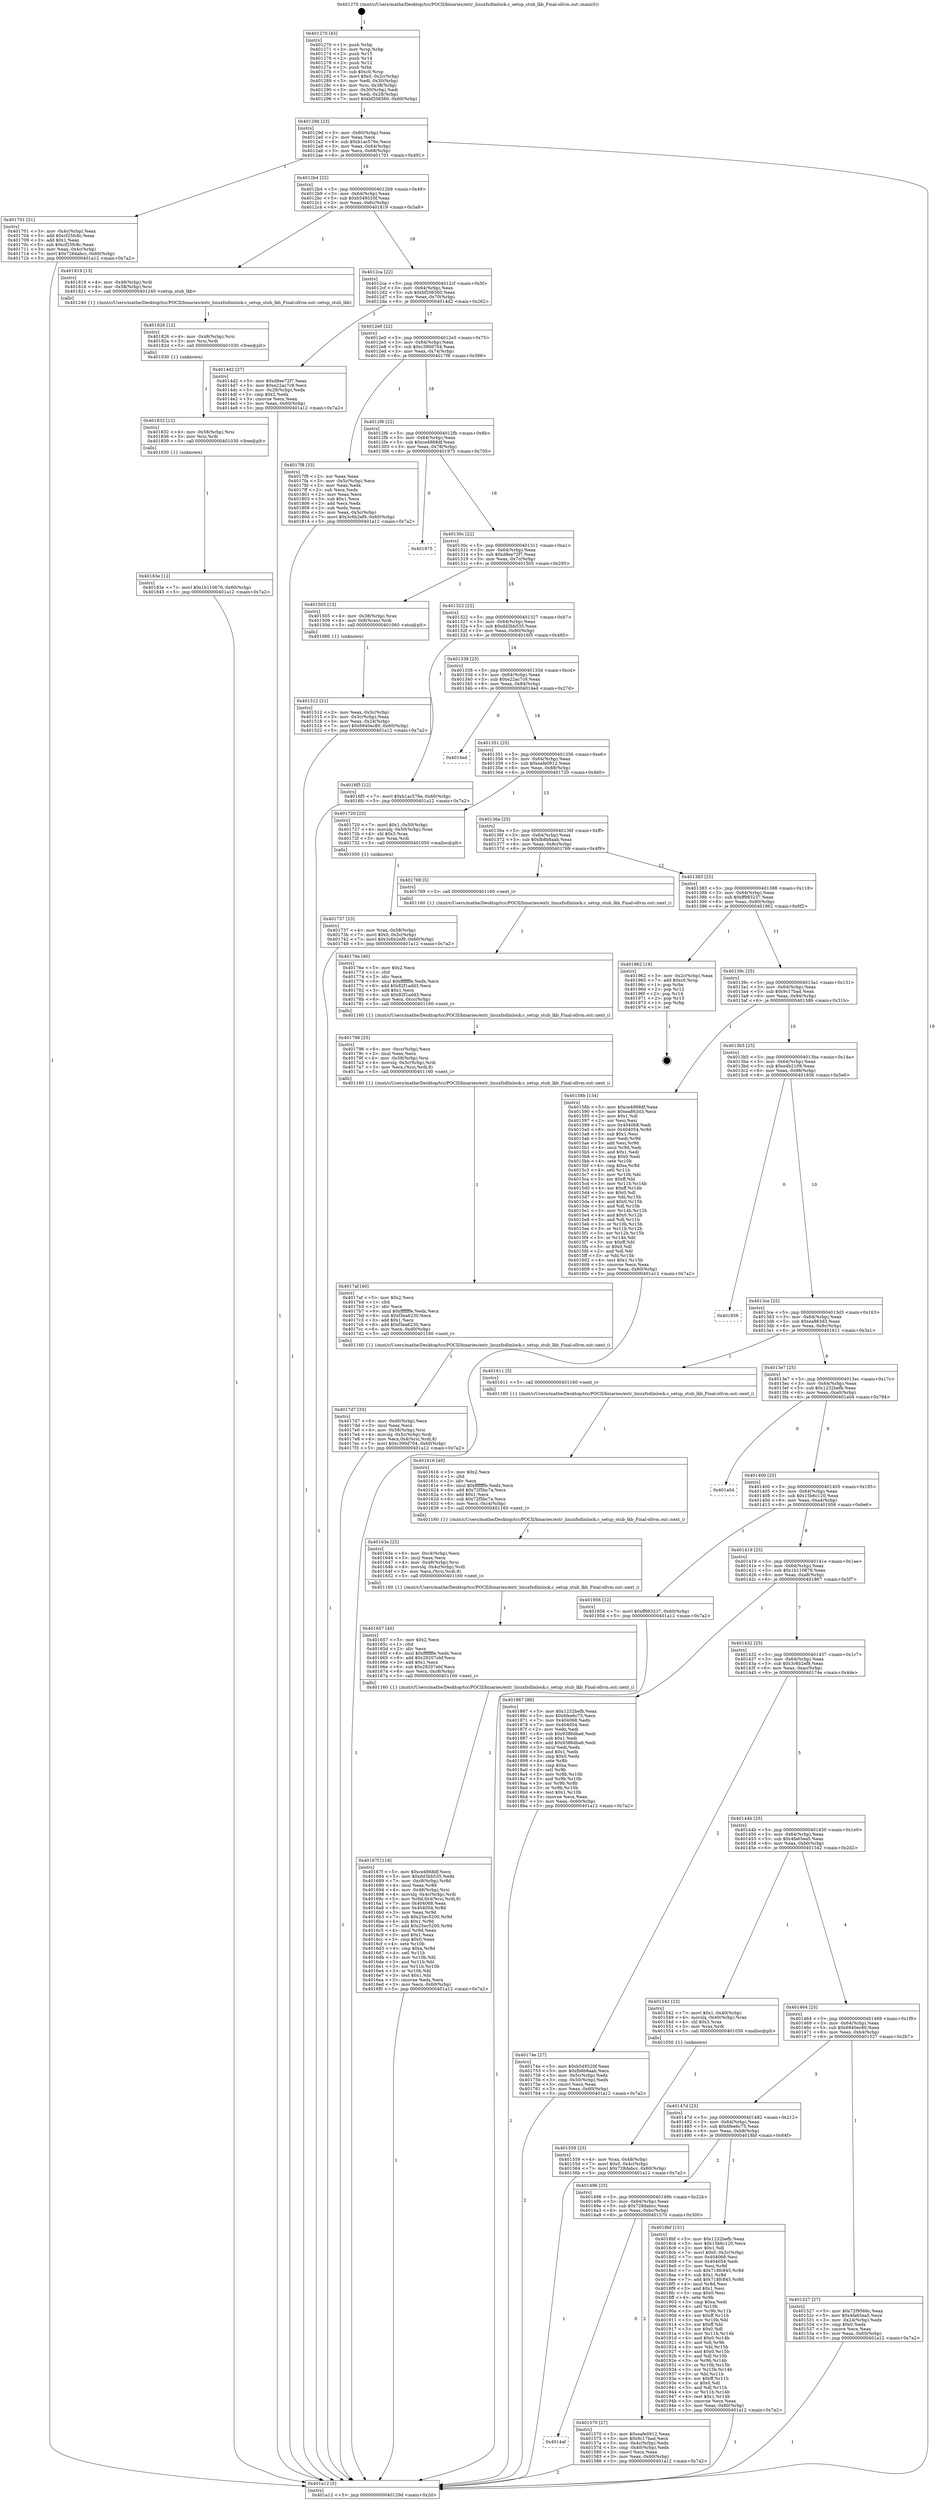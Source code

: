 digraph "0x401270" {
  label = "0x401270 (/mnt/c/Users/mathe/Desktop/tcc/POCII/binaries/extr_linuxfsdlmlock.c_setup_stub_lkb_Final-ollvm.out::main(0))"
  labelloc = "t"
  node[shape=record]

  Entry [label="",width=0.3,height=0.3,shape=circle,fillcolor=black,style=filled]
  "0x40129d" [label="{
     0x40129d [23]\l
     | [instrs]\l
     &nbsp;&nbsp;0x40129d \<+3\>: mov -0x60(%rbp),%eax\l
     &nbsp;&nbsp;0x4012a0 \<+2\>: mov %eax,%ecx\l
     &nbsp;&nbsp;0x4012a2 \<+6\>: sub $0xb1ac576e,%ecx\l
     &nbsp;&nbsp;0x4012a8 \<+3\>: mov %eax,-0x64(%rbp)\l
     &nbsp;&nbsp;0x4012ab \<+3\>: mov %ecx,-0x68(%rbp)\l
     &nbsp;&nbsp;0x4012ae \<+6\>: je 0000000000401701 \<main+0x491\>\l
  }"]
  "0x401701" [label="{
     0x401701 [31]\l
     | [instrs]\l
     &nbsp;&nbsp;0x401701 \<+3\>: mov -0x4c(%rbp),%eax\l
     &nbsp;&nbsp;0x401704 \<+5\>: add $0xcf25fc8c,%eax\l
     &nbsp;&nbsp;0x401709 \<+3\>: add $0x1,%eax\l
     &nbsp;&nbsp;0x40170c \<+5\>: sub $0xcf25fc8c,%eax\l
     &nbsp;&nbsp;0x401711 \<+3\>: mov %eax,-0x4c(%rbp)\l
     &nbsp;&nbsp;0x401714 \<+7\>: movl $0x728dabcc,-0x60(%rbp)\l
     &nbsp;&nbsp;0x40171b \<+5\>: jmp 0000000000401a12 \<main+0x7a2\>\l
  }"]
  "0x4012b4" [label="{
     0x4012b4 [22]\l
     | [instrs]\l
     &nbsp;&nbsp;0x4012b4 \<+5\>: jmp 00000000004012b9 \<main+0x49\>\l
     &nbsp;&nbsp;0x4012b9 \<+3\>: mov -0x64(%rbp),%eax\l
     &nbsp;&nbsp;0x4012bc \<+5\>: sub $0xb549520f,%eax\l
     &nbsp;&nbsp;0x4012c1 \<+3\>: mov %eax,-0x6c(%rbp)\l
     &nbsp;&nbsp;0x4012c4 \<+6\>: je 0000000000401819 \<main+0x5a9\>\l
  }"]
  Exit [label="",width=0.3,height=0.3,shape=circle,fillcolor=black,style=filled,peripheries=2]
  "0x401819" [label="{
     0x401819 [13]\l
     | [instrs]\l
     &nbsp;&nbsp;0x401819 \<+4\>: mov -0x48(%rbp),%rdi\l
     &nbsp;&nbsp;0x40181d \<+4\>: mov -0x58(%rbp),%rsi\l
     &nbsp;&nbsp;0x401821 \<+5\>: call 0000000000401240 \<setup_stub_lkb\>\l
     | [calls]\l
     &nbsp;&nbsp;0x401240 \{1\} (/mnt/c/Users/mathe/Desktop/tcc/POCII/binaries/extr_linuxfsdlmlock.c_setup_stub_lkb_Final-ollvm.out::setup_stub_lkb)\l
  }"]
  "0x4012ca" [label="{
     0x4012ca [22]\l
     | [instrs]\l
     &nbsp;&nbsp;0x4012ca \<+5\>: jmp 00000000004012cf \<main+0x5f\>\l
     &nbsp;&nbsp;0x4012cf \<+3\>: mov -0x64(%rbp),%eax\l
     &nbsp;&nbsp;0x4012d2 \<+5\>: sub $0xbf206560,%eax\l
     &nbsp;&nbsp;0x4012d7 \<+3\>: mov %eax,-0x70(%rbp)\l
     &nbsp;&nbsp;0x4012da \<+6\>: je 00000000004014d2 \<main+0x262\>\l
  }"]
  "0x40183e" [label="{
     0x40183e [12]\l
     | [instrs]\l
     &nbsp;&nbsp;0x40183e \<+7\>: movl $0x1b110676,-0x60(%rbp)\l
     &nbsp;&nbsp;0x401845 \<+5\>: jmp 0000000000401a12 \<main+0x7a2\>\l
  }"]
  "0x4014d2" [label="{
     0x4014d2 [27]\l
     | [instrs]\l
     &nbsp;&nbsp;0x4014d2 \<+5\>: mov $0xd8ee72f7,%eax\l
     &nbsp;&nbsp;0x4014d7 \<+5\>: mov $0xe22ac7c9,%ecx\l
     &nbsp;&nbsp;0x4014dc \<+3\>: mov -0x28(%rbp),%edx\l
     &nbsp;&nbsp;0x4014df \<+3\>: cmp $0x2,%edx\l
     &nbsp;&nbsp;0x4014e2 \<+3\>: cmovne %ecx,%eax\l
     &nbsp;&nbsp;0x4014e5 \<+3\>: mov %eax,-0x60(%rbp)\l
     &nbsp;&nbsp;0x4014e8 \<+5\>: jmp 0000000000401a12 \<main+0x7a2\>\l
  }"]
  "0x4012e0" [label="{
     0x4012e0 [22]\l
     | [instrs]\l
     &nbsp;&nbsp;0x4012e0 \<+5\>: jmp 00000000004012e5 \<main+0x75\>\l
     &nbsp;&nbsp;0x4012e5 \<+3\>: mov -0x64(%rbp),%eax\l
     &nbsp;&nbsp;0x4012e8 \<+5\>: sub $0xc390d704,%eax\l
     &nbsp;&nbsp;0x4012ed \<+3\>: mov %eax,-0x74(%rbp)\l
     &nbsp;&nbsp;0x4012f0 \<+6\>: je 00000000004017f8 \<main+0x588\>\l
  }"]
  "0x401a12" [label="{
     0x401a12 [5]\l
     | [instrs]\l
     &nbsp;&nbsp;0x401a12 \<+5\>: jmp 000000000040129d \<main+0x2d\>\l
  }"]
  "0x401270" [label="{
     0x401270 [45]\l
     | [instrs]\l
     &nbsp;&nbsp;0x401270 \<+1\>: push %rbp\l
     &nbsp;&nbsp;0x401271 \<+3\>: mov %rsp,%rbp\l
     &nbsp;&nbsp;0x401274 \<+2\>: push %r15\l
     &nbsp;&nbsp;0x401276 \<+2\>: push %r14\l
     &nbsp;&nbsp;0x401278 \<+2\>: push %r12\l
     &nbsp;&nbsp;0x40127a \<+1\>: push %rbx\l
     &nbsp;&nbsp;0x40127b \<+7\>: sub $0xc0,%rsp\l
     &nbsp;&nbsp;0x401282 \<+7\>: movl $0x0,-0x2c(%rbp)\l
     &nbsp;&nbsp;0x401289 \<+3\>: mov %edi,-0x30(%rbp)\l
     &nbsp;&nbsp;0x40128c \<+4\>: mov %rsi,-0x38(%rbp)\l
     &nbsp;&nbsp;0x401290 \<+3\>: mov -0x30(%rbp),%edi\l
     &nbsp;&nbsp;0x401293 \<+3\>: mov %edi,-0x28(%rbp)\l
     &nbsp;&nbsp;0x401296 \<+7\>: movl $0xbf206560,-0x60(%rbp)\l
  }"]
  "0x401832" [label="{
     0x401832 [12]\l
     | [instrs]\l
     &nbsp;&nbsp;0x401832 \<+4\>: mov -0x58(%rbp),%rsi\l
     &nbsp;&nbsp;0x401836 \<+3\>: mov %rsi,%rdi\l
     &nbsp;&nbsp;0x401839 \<+5\>: call 0000000000401030 \<free@plt\>\l
     | [calls]\l
     &nbsp;&nbsp;0x401030 \{1\} (unknown)\l
  }"]
  "0x4017f8" [label="{
     0x4017f8 [33]\l
     | [instrs]\l
     &nbsp;&nbsp;0x4017f8 \<+2\>: xor %eax,%eax\l
     &nbsp;&nbsp;0x4017fa \<+3\>: mov -0x5c(%rbp),%ecx\l
     &nbsp;&nbsp;0x4017fd \<+2\>: mov %eax,%edx\l
     &nbsp;&nbsp;0x4017ff \<+2\>: sub %ecx,%edx\l
     &nbsp;&nbsp;0x401801 \<+2\>: mov %eax,%ecx\l
     &nbsp;&nbsp;0x401803 \<+3\>: sub $0x1,%ecx\l
     &nbsp;&nbsp;0x401806 \<+2\>: add %ecx,%edx\l
     &nbsp;&nbsp;0x401808 \<+2\>: sub %edx,%eax\l
     &nbsp;&nbsp;0x40180a \<+3\>: mov %eax,-0x5c(%rbp)\l
     &nbsp;&nbsp;0x40180d \<+7\>: movl $0x3c6b2ef9,-0x60(%rbp)\l
     &nbsp;&nbsp;0x401814 \<+5\>: jmp 0000000000401a12 \<main+0x7a2\>\l
  }"]
  "0x4012f6" [label="{
     0x4012f6 [22]\l
     | [instrs]\l
     &nbsp;&nbsp;0x4012f6 \<+5\>: jmp 00000000004012fb \<main+0x8b\>\l
     &nbsp;&nbsp;0x4012fb \<+3\>: mov -0x64(%rbp),%eax\l
     &nbsp;&nbsp;0x4012fe \<+5\>: sub $0xce4868df,%eax\l
     &nbsp;&nbsp;0x401303 \<+3\>: mov %eax,-0x78(%rbp)\l
     &nbsp;&nbsp;0x401306 \<+6\>: je 0000000000401975 \<main+0x705\>\l
  }"]
  "0x401826" [label="{
     0x401826 [12]\l
     | [instrs]\l
     &nbsp;&nbsp;0x401826 \<+4\>: mov -0x48(%rbp),%rsi\l
     &nbsp;&nbsp;0x40182a \<+3\>: mov %rsi,%rdi\l
     &nbsp;&nbsp;0x40182d \<+5\>: call 0000000000401030 \<free@plt\>\l
     | [calls]\l
     &nbsp;&nbsp;0x401030 \{1\} (unknown)\l
  }"]
  "0x401975" [label="{
     0x401975\l
  }", style=dashed]
  "0x40130c" [label="{
     0x40130c [22]\l
     | [instrs]\l
     &nbsp;&nbsp;0x40130c \<+5\>: jmp 0000000000401311 \<main+0xa1\>\l
     &nbsp;&nbsp;0x401311 \<+3\>: mov -0x64(%rbp),%eax\l
     &nbsp;&nbsp;0x401314 \<+5\>: sub $0xd8ee72f7,%eax\l
     &nbsp;&nbsp;0x401319 \<+3\>: mov %eax,-0x7c(%rbp)\l
     &nbsp;&nbsp;0x40131c \<+6\>: je 0000000000401505 \<main+0x295\>\l
  }"]
  "0x4017d7" [label="{
     0x4017d7 [33]\l
     | [instrs]\l
     &nbsp;&nbsp;0x4017d7 \<+6\>: mov -0xd0(%rbp),%ecx\l
     &nbsp;&nbsp;0x4017dd \<+3\>: imul %eax,%ecx\l
     &nbsp;&nbsp;0x4017e0 \<+4\>: mov -0x58(%rbp),%rsi\l
     &nbsp;&nbsp;0x4017e4 \<+4\>: movslq -0x5c(%rbp),%rdi\l
     &nbsp;&nbsp;0x4017e8 \<+4\>: mov %ecx,0x4(%rsi,%rdi,8)\l
     &nbsp;&nbsp;0x4017ec \<+7\>: movl $0xc390d704,-0x60(%rbp)\l
     &nbsp;&nbsp;0x4017f3 \<+5\>: jmp 0000000000401a12 \<main+0x7a2\>\l
  }"]
  "0x401505" [label="{
     0x401505 [13]\l
     | [instrs]\l
     &nbsp;&nbsp;0x401505 \<+4\>: mov -0x38(%rbp),%rax\l
     &nbsp;&nbsp;0x401509 \<+4\>: mov 0x8(%rax),%rdi\l
     &nbsp;&nbsp;0x40150d \<+5\>: call 0000000000401060 \<atoi@plt\>\l
     | [calls]\l
     &nbsp;&nbsp;0x401060 \{1\} (unknown)\l
  }"]
  "0x401322" [label="{
     0x401322 [22]\l
     | [instrs]\l
     &nbsp;&nbsp;0x401322 \<+5\>: jmp 0000000000401327 \<main+0xb7\>\l
     &nbsp;&nbsp;0x401327 \<+3\>: mov -0x64(%rbp),%eax\l
     &nbsp;&nbsp;0x40132a \<+5\>: sub $0xdd3bb535,%eax\l
     &nbsp;&nbsp;0x40132f \<+3\>: mov %eax,-0x80(%rbp)\l
     &nbsp;&nbsp;0x401332 \<+6\>: je 00000000004016f5 \<main+0x485\>\l
  }"]
  "0x401512" [label="{
     0x401512 [21]\l
     | [instrs]\l
     &nbsp;&nbsp;0x401512 \<+3\>: mov %eax,-0x3c(%rbp)\l
     &nbsp;&nbsp;0x401515 \<+3\>: mov -0x3c(%rbp),%eax\l
     &nbsp;&nbsp;0x401518 \<+3\>: mov %eax,-0x24(%rbp)\l
     &nbsp;&nbsp;0x40151b \<+7\>: movl $0x6940ec80,-0x60(%rbp)\l
     &nbsp;&nbsp;0x401522 \<+5\>: jmp 0000000000401a12 \<main+0x7a2\>\l
  }"]
  "0x4017af" [label="{
     0x4017af [40]\l
     | [instrs]\l
     &nbsp;&nbsp;0x4017af \<+5\>: mov $0x2,%ecx\l
     &nbsp;&nbsp;0x4017b4 \<+1\>: cltd\l
     &nbsp;&nbsp;0x4017b5 \<+2\>: idiv %ecx\l
     &nbsp;&nbsp;0x4017b7 \<+6\>: imul $0xfffffffe,%edx,%ecx\l
     &nbsp;&nbsp;0x4017bd \<+6\>: sub $0xf3ea6230,%ecx\l
     &nbsp;&nbsp;0x4017c3 \<+3\>: add $0x1,%ecx\l
     &nbsp;&nbsp;0x4017c6 \<+6\>: add $0xf3ea6230,%ecx\l
     &nbsp;&nbsp;0x4017cc \<+6\>: mov %ecx,-0xd0(%rbp)\l
     &nbsp;&nbsp;0x4017d2 \<+5\>: call 0000000000401160 \<next_i\>\l
     | [calls]\l
     &nbsp;&nbsp;0x401160 \{1\} (/mnt/c/Users/mathe/Desktop/tcc/POCII/binaries/extr_linuxfsdlmlock.c_setup_stub_lkb_Final-ollvm.out::next_i)\l
  }"]
  "0x4016f5" [label="{
     0x4016f5 [12]\l
     | [instrs]\l
     &nbsp;&nbsp;0x4016f5 \<+7\>: movl $0xb1ac576e,-0x60(%rbp)\l
     &nbsp;&nbsp;0x4016fc \<+5\>: jmp 0000000000401a12 \<main+0x7a2\>\l
  }"]
  "0x401338" [label="{
     0x401338 [25]\l
     | [instrs]\l
     &nbsp;&nbsp;0x401338 \<+5\>: jmp 000000000040133d \<main+0xcd\>\l
     &nbsp;&nbsp;0x40133d \<+3\>: mov -0x64(%rbp),%eax\l
     &nbsp;&nbsp;0x401340 \<+5\>: sub $0xe22ac7c9,%eax\l
     &nbsp;&nbsp;0x401345 \<+6\>: mov %eax,-0x84(%rbp)\l
     &nbsp;&nbsp;0x40134b \<+6\>: je 00000000004014ed \<main+0x27d\>\l
  }"]
  "0x401796" [label="{
     0x401796 [25]\l
     | [instrs]\l
     &nbsp;&nbsp;0x401796 \<+6\>: mov -0xcc(%rbp),%ecx\l
     &nbsp;&nbsp;0x40179c \<+3\>: imul %eax,%ecx\l
     &nbsp;&nbsp;0x40179f \<+4\>: mov -0x58(%rbp),%rsi\l
     &nbsp;&nbsp;0x4017a3 \<+4\>: movslq -0x5c(%rbp),%rdi\l
     &nbsp;&nbsp;0x4017a7 \<+3\>: mov %ecx,(%rsi,%rdi,8)\l
     &nbsp;&nbsp;0x4017aa \<+5\>: call 0000000000401160 \<next_i\>\l
     | [calls]\l
     &nbsp;&nbsp;0x401160 \{1\} (/mnt/c/Users/mathe/Desktop/tcc/POCII/binaries/extr_linuxfsdlmlock.c_setup_stub_lkb_Final-ollvm.out::next_i)\l
  }"]
  "0x4014ed" [label="{
     0x4014ed\l
  }", style=dashed]
  "0x401351" [label="{
     0x401351 [25]\l
     | [instrs]\l
     &nbsp;&nbsp;0x401351 \<+5\>: jmp 0000000000401356 \<main+0xe6\>\l
     &nbsp;&nbsp;0x401356 \<+3\>: mov -0x64(%rbp),%eax\l
     &nbsp;&nbsp;0x401359 \<+5\>: sub $0xeafe0912,%eax\l
     &nbsp;&nbsp;0x40135e \<+6\>: mov %eax,-0x88(%rbp)\l
     &nbsp;&nbsp;0x401364 \<+6\>: je 0000000000401720 \<main+0x4b0\>\l
  }"]
  "0x40176e" [label="{
     0x40176e [40]\l
     | [instrs]\l
     &nbsp;&nbsp;0x40176e \<+5\>: mov $0x2,%ecx\l
     &nbsp;&nbsp;0x401773 \<+1\>: cltd\l
     &nbsp;&nbsp;0x401774 \<+2\>: idiv %ecx\l
     &nbsp;&nbsp;0x401776 \<+6\>: imul $0xfffffffe,%edx,%ecx\l
     &nbsp;&nbsp;0x40177c \<+6\>: add $0x82f1add3,%ecx\l
     &nbsp;&nbsp;0x401782 \<+3\>: add $0x1,%ecx\l
     &nbsp;&nbsp;0x401785 \<+6\>: sub $0x82f1add3,%ecx\l
     &nbsp;&nbsp;0x40178b \<+6\>: mov %ecx,-0xcc(%rbp)\l
     &nbsp;&nbsp;0x401791 \<+5\>: call 0000000000401160 \<next_i\>\l
     | [calls]\l
     &nbsp;&nbsp;0x401160 \{1\} (/mnt/c/Users/mathe/Desktop/tcc/POCII/binaries/extr_linuxfsdlmlock.c_setup_stub_lkb_Final-ollvm.out::next_i)\l
  }"]
  "0x401720" [label="{
     0x401720 [23]\l
     | [instrs]\l
     &nbsp;&nbsp;0x401720 \<+7\>: movl $0x1,-0x50(%rbp)\l
     &nbsp;&nbsp;0x401727 \<+4\>: movslq -0x50(%rbp),%rax\l
     &nbsp;&nbsp;0x40172b \<+4\>: shl $0x3,%rax\l
     &nbsp;&nbsp;0x40172f \<+3\>: mov %rax,%rdi\l
     &nbsp;&nbsp;0x401732 \<+5\>: call 0000000000401050 \<malloc@plt\>\l
     | [calls]\l
     &nbsp;&nbsp;0x401050 \{1\} (unknown)\l
  }"]
  "0x40136a" [label="{
     0x40136a [25]\l
     | [instrs]\l
     &nbsp;&nbsp;0x40136a \<+5\>: jmp 000000000040136f \<main+0xff\>\l
     &nbsp;&nbsp;0x40136f \<+3\>: mov -0x64(%rbp),%eax\l
     &nbsp;&nbsp;0x401372 \<+5\>: sub $0xfb8b8aab,%eax\l
     &nbsp;&nbsp;0x401377 \<+6\>: mov %eax,-0x8c(%rbp)\l
     &nbsp;&nbsp;0x40137d \<+6\>: je 0000000000401769 \<main+0x4f9\>\l
  }"]
  "0x401737" [label="{
     0x401737 [23]\l
     | [instrs]\l
     &nbsp;&nbsp;0x401737 \<+4\>: mov %rax,-0x58(%rbp)\l
     &nbsp;&nbsp;0x40173b \<+7\>: movl $0x0,-0x5c(%rbp)\l
     &nbsp;&nbsp;0x401742 \<+7\>: movl $0x3c6b2ef9,-0x60(%rbp)\l
     &nbsp;&nbsp;0x401749 \<+5\>: jmp 0000000000401a12 \<main+0x7a2\>\l
  }"]
  "0x401769" [label="{
     0x401769 [5]\l
     | [instrs]\l
     &nbsp;&nbsp;0x401769 \<+5\>: call 0000000000401160 \<next_i\>\l
     | [calls]\l
     &nbsp;&nbsp;0x401160 \{1\} (/mnt/c/Users/mathe/Desktop/tcc/POCII/binaries/extr_linuxfsdlmlock.c_setup_stub_lkb_Final-ollvm.out::next_i)\l
  }"]
  "0x401383" [label="{
     0x401383 [25]\l
     | [instrs]\l
     &nbsp;&nbsp;0x401383 \<+5\>: jmp 0000000000401388 \<main+0x118\>\l
     &nbsp;&nbsp;0x401388 \<+3\>: mov -0x64(%rbp),%eax\l
     &nbsp;&nbsp;0x40138b \<+5\>: sub $0xff983237,%eax\l
     &nbsp;&nbsp;0x401390 \<+6\>: mov %eax,-0x90(%rbp)\l
     &nbsp;&nbsp;0x401396 \<+6\>: je 0000000000401962 \<main+0x6f2\>\l
  }"]
  "0x40167f" [label="{
     0x40167f [118]\l
     | [instrs]\l
     &nbsp;&nbsp;0x40167f \<+5\>: mov $0xce4868df,%ecx\l
     &nbsp;&nbsp;0x401684 \<+5\>: mov $0xdd3bb535,%edx\l
     &nbsp;&nbsp;0x401689 \<+7\>: mov -0xc8(%rbp),%r8d\l
     &nbsp;&nbsp;0x401690 \<+4\>: imul %eax,%r8d\l
     &nbsp;&nbsp;0x401694 \<+4\>: mov -0x48(%rbp),%rsi\l
     &nbsp;&nbsp;0x401698 \<+4\>: movslq -0x4c(%rbp),%rdi\l
     &nbsp;&nbsp;0x40169c \<+5\>: mov %r8d,0x4(%rsi,%rdi,8)\l
     &nbsp;&nbsp;0x4016a1 \<+7\>: mov 0x404068,%eax\l
     &nbsp;&nbsp;0x4016a8 \<+8\>: mov 0x404054,%r8d\l
     &nbsp;&nbsp;0x4016b0 \<+3\>: mov %eax,%r9d\l
     &nbsp;&nbsp;0x4016b3 \<+7\>: sub $0x25ec5200,%r9d\l
     &nbsp;&nbsp;0x4016ba \<+4\>: sub $0x1,%r9d\l
     &nbsp;&nbsp;0x4016be \<+7\>: add $0x25ec5200,%r9d\l
     &nbsp;&nbsp;0x4016c5 \<+4\>: imul %r9d,%eax\l
     &nbsp;&nbsp;0x4016c9 \<+3\>: and $0x1,%eax\l
     &nbsp;&nbsp;0x4016cc \<+3\>: cmp $0x0,%eax\l
     &nbsp;&nbsp;0x4016cf \<+4\>: sete %r10b\l
     &nbsp;&nbsp;0x4016d3 \<+4\>: cmp $0xa,%r8d\l
     &nbsp;&nbsp;0x4016d7 \<+4\>: setl %r11b\l
     &nbsp;&nbsp;0x4016db \<+3\>: mov %r10b,%bl\l
     &nbsp;&nbsp;0x4016de \<+3\>: and %r11b,%bl\l
     &nbsp;&nbsp;0x4016e1 \<+3\>: xor %r11b,%r10b\l
     &nbsp;&nbsp;0x4016e4 \<+3\>: or %r10b,%bl\l
     &nbsp;&nbsp;0x4016e7 \<+3\>: test $0x1,%bl\l
     &nbsp;&nbsp;0x4016ea \<+3\>: cmovne %edx,%ecx\l
     &nbsp;&nbsp;0x4016ed \<+3\>: mov %ecx,-0x60(%rbp)\l
     &nbsp;&nbsp;0x4016f0 \<+5\>: jmp 0000000000401a12 \<main+0x7a2\>\l
  }"]
  "0x401962" [label="{
     0x401962 [19]\l
     | [instrs]\l
     &nbsp;&nbsp;0x401962 \<+3\>: mov -0x2c(%rbp),%eax\l
     &nbsp;&nbsp;0x401965 \<+7\>: add $0xc0,%rsp\l
     &nbsp;&nbsp;0x40196c \<+1\>: pop %rbx\l
     &nbsp;&nbsp;0x40196d \<+2\>: pop %r12\l
     &nbsp;&nbsp;0x40196f \<+2\>: pop %r14\l
     &nbsp;&nbsp;0x401971 \<+2\>: pop %r15\l
     &nbsp;&nbsp;0x401973 \<+1\>: pop %rbp\l
     &nbsp;&nbsp;0x401974 \<+1\>: ret\l
  }"]
  "0x40139c" [label="{
     0x40139c [25]\l
     | [instrs]\l
     &nbsp;&nbsp;0x40139c \<+5\>: jmp 00000000004013a1 \<main+0x131\>\l
     &nbsp;&nbsp;0x4013a1 \<+3\>: mov -0x64(%rbp),%eax\l
     &nbsp;&nbsp;0x4013a4 \<+5\>: sub $0x9c17bad,%eax\l
     &nbsp;&nbsp;0x4013a9 \<+6\>: mov %eax,-0x94(%rbp)\l
     &nbsp;&nbsp;0x4013af \<+6\>: je 000000000040158b \<main+0x31b\>\l
  }"]
  "0x401657" [label="{
     0x401657 [40]\l
     | [instrs]\l
     &nbsp;&nbsp;0x401657 \<+5\>: mov $0x2,%ecx\l
     &nbsp;&nbsp;0x40165c \<+1\>: cltd\l
     &nbsp;&nbsp;0x40165d \<+2\>: idiv %ecx\l
     &nbsp;&nbsp;0x40165f \<+6\>: imul $0xfffffffe,%edx,%ecx\l
     &nbsp;&nbsp;0x401665 \<+6\>: add $0x29207ebf,%ecx\l
     &nbsp;&nbsp;0x40166b \<+3\>: add $0x1,%ecx\l
     &nbsp;&nbsp;0x40166e \<+6\>: sub $0x29207ebf,%ecx\l
     &nbsp;&nbsp;0x401674 \<+6\>: mov %ecx,-0xc8(%rbp)\l
     &nbsp;&nbsp;0x40167a \<+5\>: call 0000000000401160 \<next_i\>\l
     | [calls]\l
     &nbsp;&nbsp;0x401160 \{1\} (/mnt/c/Users/mathe/Desktop/tcc/POCII/binaries/extr_linuxfsdlmlock.c_setup_stub_lkb_Final-ollvm.out::next_i)\l
  }"]
  "0x40158b" [label="{
     0x40158b [134]\l
     | [instrs]\l
     &nbsp;&nbsp;0x40158b \<+5\>: mov $0xce4868df,%eax\l
     &nbsp;&nbsp;0x401590 \<+5\>: mov $0xea863d3,%ecx\l
     &nbsp;&nbsp;0x401595 \<+2\>: mov $0x1,%dl\l
     &nbsp;&nbsp;0x401597 \<+2\>: xor %esi,%esi\l
     &nbsp;&nbsp;0x401599 \<+7\>: mov 0x404068,%edi\l
     &nbsp;&nbsp;0x4015a0 \<+8\>: mov 0x404054,%r8d\l
     &nbsp;&nbsp;0x4015a8 \<+3\>: sub $0x1,%esi\l
     &nbsp;&nbsp;0x4015ab \<+3\>: mov %edi,%r9d\l
     &nbsp;&nbsp;0x4015ae \<+3\>: add %esi,%r9d\l
     &nbsp;&nbsp;0x4015b1 \<+4\>: imul %r9d,%edi\l
     &nbsp;&nbsp;0x4015b5 \<+3\>: and $0x1,%edi\l
     &nbsp;&nbsp;0x4015b8 \<+3\>: cmp $0x0,%edi\l
     &nbsp;&nbsp;0x4015bb \<+4\>: sete %r10b\l
     &nbsp;&nbsp;0x4015bf \<+4\>: cmp $0xa,%r8d\l
     &nbsp;&nbsp;0x4015c3 \<+4\>: setl %r11b\l
     &nbsp;&nbsp;0x4015c7 \<+3\>: mov %r10b,%bl\l
     &nbsp;&nbsp;0x4015ca \<+3\>: xor $0xff,%bl\l
     &nbsp;&nbsp;0x4015cd \<+3\>: mov %r11b,%r14b\l
     &nbsp;&nbsp;0x4015d0 \<+4\>: xor $0xff,%r14b\l
     &nbsp;&nbsp;0x4015d4 \<+3\>: xor $0x0,%dl\l
     &nbsp;&nbsp;0x4015d7 \<+3\>: mov %bl,%r15b\l
     &nbsp;&nbsp;0x4015da \<+4\>: and $0x0,%r15b\l
     &nbsp;&nbsp;0x4015de \<+3\>: and %dl,%r10b\l
     &nbsp;&nbsp;0x4015e1 \<+3\>: mov %r14b,%r12b\l
     &nbsp;&nbsp;0x4015e4 \<+4\>: and $0x0,%r12b\l
     &nbsp;&nbsp;0x4015e8 \<+3\>: and %dl,%r11b\l
     &nbsp;&nbsp;0x4015eb \<+3\>: or %r10b,%r15b\l
     &nbsp;&nbsp;0x4015ee \<+3\>: or %r11b,%r12b\l
     &nbsp;&nbsp;0x4015f1 \<+3\>: xor %r12b,%r15b\l
     &nbsp;&nbsp;0x4015f4 \<+3\>: or %r14b,%bl\l
     &nbsp;&nbsp;0x4015f7 \<+3\>: xor $0xff,%bl\l
     &nbsp;&nbsp;0x4015fa \<+3\>: or $0x0,%dl\l
     &nbsp;&nbsp;0x4015fd \<+2\>: and %dl,%bl\l
     &nbsp;&nbsp;0x4015ff \<+3\>: or %bl,%r15b\l
     &nbsp;&nbsp;0x401602 \<+4\>: test $0x1,%r15b\l
     &nbsp;&nbsp;0x401606 \<+3\>: cmovne %ecx,%eax\l
     &nbsp;&nbsp;0x401609 \<+3\>: mov %eax,-0x60(%rbp)\l
     &nbsp;&nbsp;0x40160c \<+5\>: jmp 0000000000401a12 \<main+0x7a2\>\l
  }"]
  "0x4013b5" [label="{
     0x4013b5 [25]\l
     | [instrs]\l
     &nbsp;&nbsp;0x4013b5 \<+5\>: jmp 00000000004013ba \<main+0x14a\>\l
     &nbsp;&nbsp;0x4013ba \<+3\>: mov -0x64(%rbp),%eax\l
     &nbsp;&nbsp;0x4013bd \<+5\>: sub $0xe4b2109,%eax\l
     &nbsp;&nbsp;0x4013c2 \<+6\>: mov %eax,-0x98(%rbp)\l
     &nbsp;&nbsp;0x4013c8 \<+6\>: je 0000000000401856 \<main+0x5e6\>\l
  }"]
  "0x40163e" [label="{
     0x40163e [25]\l
     | [instrs]\l
     &nbsp;&nbsp;0x40163e \<+6\>: mov -0xc4(%rbp),%ecx\l
     &nbsp;&nbsp;0x401644 \<+3\>: imul %eax,%ecx\l
     &nbsp;&nbsp;0x401647 \<+4\>: mov -0x48(%rbp),%rsi\l
     &nbsp;&nbsp;0x40164b \<+4\>: movslq -0x4c(%rbp),%rdi\l
     &nbsp;&nbsp;0x40164f \<+3\>: mov %ecx,(%rsi,%rdi,8)\l
     &nbsp;&nbsp;0x401652 \<+5\>: call 0000000000401160 \<next_i\>\l
     | [calls]\l
     &nbsp;&nbsp;0x401160 \{1\} (/mnt/c/Users/mathe/Desktop/tcc/POCII/binaries/extr_linuxfsdlmlock.c_setup_stub_lkb_Final-ollvm.out::next_i)\l
  }"]
  "0x401856" [label="{
     0x401856\l
  }", style=dashed]
  "0x4013ce" [label="{
     0x4013ce [25]\l
     | [instrs]\l
     &nbsp;&nbsp;0x4013ce \<+5\>: jmp 00000000004013d3 \<main+0x163\>\l
     &nbsp;&nbsp;0x4013d3 \<+3\>: mov -0x64(%rbp),%eax\l
     &nbsp;&nbsp;0x4013d6 \<+5\>: sub $0xea863d3,%eax\l
     &nbsp;&nbsp;0x4013db \<+6\>: mov %eax,-0x9c(%rbp)\l
     &nbsp;&nbsp;0x4013e1 \<+6\>: je 0000000000401611 \<main+0x3a1\>\l
  }"]
  "0x401616" [label="{
     0x401616 [40]\l
     | [instrs]\l
     &nbsp;&nbsp;0x401616 \<+5\>: mov $0x2,%ecx\l
     &nbsp;&nbsp;0x40161b \<+1\>: cltd\l
     &nbsp;&nbsp;0x40161c \<+2\>: idiv %ecx\l
     &nbsp;&nbsp;0x40161e \<+6\>: imul $0xfffffffe,%edx,%ecx\l
     &nbsp;&nbsp;0x401624 \<+6\>: add $0x72f5bc7a,%ecx\l
     &nbsp;&nbsp;0x40162a \<+3\>: add $0x1,%ecx\l
     &nbsp;&nbsp;0x40162d \<+6\>: sub $0x72f5bc7a,%ecx\l
     &nbsp;&nbsp;0x401633 \<+6\>: mov %ecx,-0xc4(%rbp)\l
     &nbsp;&nbsp;0x401639 \<+5\>: call 0000000000401160 \<next_i\>\l
     | [calls]\l
     &nbsp;&nbsp;0x401160 \{1\} (/mnt/c/Users/mathe/Desktop/tcc/POCII/binaries/extr_linuxfsdlmlock.c_setup_stub_lkb_Final-ollvm.out::next_i)\l
  }"]
  "0x401611" [label="{
     0x401611 [5]\l
     | [instrs]\l
     &nbsp;&nbsp;0x401611 \<+5\>: call 0000000000401160 \<next_i\>\l
     | [calls]\l
     &nbsp;&nbsp;0x401160 \{1\} (/mnt/c/Users/mathe/Desktop/tcc/POCII/binaries/extr_linuxfsdlmlock.c_setup_stub_lkb_Final-ollvm.out::next_i)\l
  }"]
  "0x4013e7" [label="{
     0x4013e7 [25]\l
     | [instrs]\l
     &nbsp;&nbsp;0x4013e7 \<+5\>: jmp 00000000004013ec \<main+0x17c\>\l
     &nbsp;&nbsp;0x4013ec \<+3\>: mov -0x64(%rbp),%eax\l
     &nbsp;&nbsp;0x4013ef \<+5\>: sub $0x1232befb,%eax\l
     &nbsp;&nbsp;0x4013f4 \<+6\>: mov %eax,-0xa0(%rbp)\l
     &nbsp;&nbsp;0x4013fa \<+6\>: je 0000000000401a04 \<main+0x794\>\l
  }"]
  "0x4014af" [label="{
     0x4014af\l
  }", style=dashed]
  "0x401a04" [label="{
     0x401a04\l
  }", style=dashed]
  "0x401400" [label="{
     0x401400 [25]\l
     | [instrs]\l
     &nbsp;&nbsp;0x401400 \<+5\>: jmp 0000000000401405 \<main+0x195\>\l
     &nbsp;&nbsp;0x401405 \<+3\>: mov -0x64(%rbp),%eax\l
     &nbsp;&nbsp;0x401408 \<+5\>: sub $0x15b6c120,%eax\l
     &nbsp;&nbsp;0x40140d \<+6\>: mov %eax,-0xa4(%rbp)\l
     &nbsp;&nbsp;0x401413 \<+6\>: je 0000000000401956 \<main+0x6e6\>\l
  }"]
  "0x401570" [label="{
     0x401570 [27]\l
     | [instrs]\l
     &nbsp;&nbsp;0x401570 \<+5\>: mov $0xeafe0912,%eax\l
     &nbsp;&nbsp;0x401575 \<+5\>: mov $0x9c17bad,%ecx\l
     &nbsp;&nbsp;0x40157a \<+3\>: mov -0x4c(%rbp),%edx\l
     &nbsp;&nbsp;0x40157d \<+3\>: cmp -0x40(%rbp),%edx\l
     &nbsp;&nbsp;0x401580 \<+3\>: cmovl %ecx,%eax\l
     &nbsp;&nbsp;0x401583 \<+3\>: mov %eax,-0x60(%rbp)\l
     &nbsp;&nbsp;0x401586 \<+5\>: jmp 0000000000401a12 \<main+0x7a2\>\l
  }"]
  "0x401956" [label="{
     0x401956 [12]\l
     | [instrs]\l
     &nbsp;&nbsp;0x401956 \<+7\>: movl $0xff983237,-0x60(%rbp)\l
     &nbsp;&nbsp;0x40195d \<+5\>: jmp 0000000000401a12 \<main+0x7a2\>\l
  }"]
  "0x401419" [label="{
     0x401419 [25]\l
     | [instrs]\l
     &nbsp;&nbsp;0x401419 \<+5\>: jmp 000000000040141e \<main+0x1ae\>\l
     &nbsp;&nbsp;0x40141e \<+3\>: mov -0x64(%rbp),%eax\l
     &nbsp;&nbsp;0x401421 \<+5\>: sub $0x1b110676,%eax\l
     &nbsp;&nbsp;0x401426 \<+6\>: mov %eax,-0xa8(%rbp)\l
     &nbsp;&nbsp;0x40142c \<+6\>: je 0000000000401867 \<main+0x5f7\>\l
  }"]
  "0x401496" [label="{
     0x401496 [25]\l
     | [instrs]\l
     &nbsp;&nbsp;0x401496 \<+5\>: jmp 000000000040149b \<main+0x22b\>\l
     &nbsp;&nbsp;0x40149b \<+3\>: mov -0x64(%rbp),%eax\l
     &nbsp;&nbsp;0x40149e \<+5\>: sub $0x728dabcc,%eax\l
     &nbsp;&nbsp;0x4014a3 \<+6\>: mov %eax,-0xbc(%rbp)\l
     &nbsp;&nbsp;0x4014a9 \<+6\>: je 0000000000401570 \<main+0x300\>\l
  }"]
  "0x401867" [label="{
     0x401867 [88]\l
     | [instrs]\l
     &nbsp;&nbsp;0x401867 \<+5\>: mov $0x1232befb,%eax\l
     &nbsp;&nbsp;0x40186c \<+5\>: mov $0x6fee6c75,%ecx\l
     &nbsp;&nbsp;0x401871 \<+7\>: mov 0x404068,%edx\l
     &nbsp;&nbsp;0x401878 \<+7\>: mov 0x404054,%esi\l
     &nbsp;&nbsp;0x40187f \<+2\>: mov %edx,%edi\l
     &nbsp;&nbsp;0x401881 \<+6\>: sub $0x9386dba6,%edi\l
     &nbsp;&nbsp;0x401887 \<+3\>: sub $0x1,%edi\l
     &nbsp;&nbsp;0x40188a \<+6\>: add $0x9386dba6,%edi\l
     &nbsp;&nbsp;0x401890 \<+3\>: imul %edi,%edx\l
     &nbsp;&nbsp;0x401893 \<+3\>: and $0x1,%edx\l
     &nbsp;&nbsp;0x401896 \<+3\>: cmp $0x0,%edx\l
     &nbsp;&nbsp;0x401899 \<+4\>: sete %r8b\l
     &nbsp;&nbsp;0x40189d \<+3\>: cmp $0xa,%esi\l
     &nbsp;&nbsp;0x4018a0 \<+4\>: setl %r9b\l
     &nbsp;&nbsp;0x4018a4 \<+3\>: mov %r8b,%r10b\l
     &nbsp;&nbsp;0x4018a7 \<+3\>: and %r9b,%r10b\l
     &nbsp;&nbsp;0x4018aa \<+3\>: xor %r9b,%r8b\l
     &nbsp;&nbsp;0x4018ad \<+3\>: or %r8b,%r10b\l
     &nbsp;&nbsp;0x4018b0 \<+4\>: test $0x1,%r10b\l
     &nbsp;&nbsp;0x4018b4 \<+3\>: cmovne %ecx,%eax\l
     &nbsp;&nbsp;0x4018b7 \<+3\>: mov %eax,-0x60(%rbp)\l
     &nbsp;&nbsp;0x4018ba \<+5\>: jmp 0000000000401a12 \<main+0x7a2\>\l
  }"]
  "0x401432" [label="{
     0x401432 [25]\l
     | [instrs]\l
     &nbsp;&nbsp;0x401432 \<+5\>: jmp 0000000000401437 \<main+0x1c7\>\l
     &nbsp;&nbsp;0x401437 \<+3\>: mov -0x64(%rbp),%eax\l
     &nbsp;&nbsp;0x40143a \<+5\>: sub $0x3c6b2ef9,%eax\l
     &nbsp;&nbsp;0x40143f \<+6\>: mov %eax,-0xac(%rbp)\l
     &nbsp;&nbsp;0x401445 \<+6\>: je 000000000040174e \<main+0x4de\>\l
  }"]
  "0x4018bf" [label="{
     0x4018bf [151]\l
     | [instrs]\l
     &nbsp;&nbsp;0x4018bf \<+5\>: mov $0x1232befb,%eax\l
     &nbsp;&nbsp;0x4018c4 \<+5\>: mov $0x15b6c120,%ecx\l
     &nbsp;&nbsp;0x4018c9 \<+2\>: mov $0x1,%dl\l
     &nbsp;&nbsp;0x4018cb \<+7\>: movl $0x0,-0x2c(%rbp)\l
     &nbsp;&nbsp;0x4018d2 \<+7\>: mov 0x404068,%esi\l
     &nbsp;&nbsp;0x4018d9 \<+7\>: mov 0x404054,%edi\l
     &nbsp;&nbsp;0x4018e0 \<+3\>: mov %esi,%r8d\l
     &nbsp;&nbsp;0x4018e3 \<+7\>: sub $0x718fc845,%r8d\l
     &nbsp;&nbsp;0x4018ea \<+4\>: sub $0x1,%r8d\l
     &nbsp;&nbsp;0x4018ee \<+7\>: add $0x718fc845,%r8d\l
     &nbsp;&nbsp;0x4018f5 \<+4\>: imul %r8d,%esi\l
     &nbsp;&nbsp;0x4018f9 \<+3\>: and $0x1,%esi\l
     &nbsp;&nbsp;0x4018fc \<+3\>: cmp $0x0,%esi\l
     &nbsp;&nbsp;0x4018ff \<+4\>: sete %r9b\l
     &nbsp;&nbsp;0x401903 \<+3\>: cmp $0xa,%edi\l
     &nbsp;&nbsp;0x401906 \<+4\>: setl %r10b\l
     &nbsp;&nbsp;0x40190a \<+3\>: mov %r9b,%r11b\l
     &nbsp;&nbsp;0x40190d \<+4\>: xor $0xff,%r11b\l
     &nbsp;&nbsp;0x401911 \<+3\>: mov %r10b,%bl\l
     &nbsp;&nbsp;0x401914 \<+3\>: xor $0xff,%bl\l
     &nbsp;&nbsp;0x401917 \<+3\>: xor $0x0,%dl\l
     &nbsp;&nbsp;0x40191a \<+3\>: mov %r11b,%r14b\l
     &nbsp;&nbsp;0x40191d \<+4\>: and $0x0,%r14b\l
     &nbsp;&nbsp;0x401921 \<+3\>: and %dl,%r9b\l
     &nbsp;&nbsp;0x401924 \<+3\>: mov %bl,%r15b\l
     &nbsp;&nbsp;0x401927 \<+4\>: and $0x0,%r15b\l
     &nbsp;&nbsp;0x40192b \<+3\>: and %dl,%r10b\l
     &nbsp;&nbsp;0x40192e \<+3\>: or %r9b,%r14b\l
     &nbsp;&nbsp;0x401931 \<+3\>: or %r10b,%r15b\l
     &nbsp;&nbsp;0x401934 \<+3\>: xor %r15b,%r14b\l
     &nbsp;&nbsp;0x401937 \<+3\>: or %bl,%r11b\l
     &nbsp;&nbsp;0x40193a \<+4\>: xor $0xff,%r11b\l
     &nbsp;&nbsp;0x40193e \<+3\>: or $0x0,%dl\l
     &nbsp;&nbsp;0x401941 \<+3\>: and %dl,%r11b\l
     &nbsp;&nbsp;0x401944 \<+3\>: or %r11b,%r14b\l
     &nbsp;&nbsp;0x401947 \<+4\>: test $0x1,%r14b\l
     &nbsp;&nbsp;0x40194b \<+3\>: cmovne %ecx,%eax\l
     &nbsp;&nbsp;0x40194e \<+3\>: mov %eax,-0x60(%rbp)\l
     &nbsp;&nbsp;0x401951 \<+5\>: jmp 0000000000401a12 \<main+0x7a2\>\l
  }"]
  "0x40174e" [label="{
     0x40174e [27]\l
     | [instrs]\l
     &nbsp;&nbsp;0x40174e \<+5\>: mov $0xb549520f,%eax\l
     &nbsp;&nbsp;0x401753 \<+5\>: mov $0xfb8b8aab,%ecx\l
     &nbsp;&nbsp;0x401758 \<+3\>: mov -0x5c(%rbp),%edx\l
     &nbsp;&nbsp;0x40175b \<+3\>: cmp -0x50(%rbp),%edx\l
     &nbsp;&nbsp;0x40175e \<+3\>: cmovl %ecx,%eax\l
     &nbsp;&nbsp;0x401761 \<+3\>: mov %eax,-0x60(%rbp)\l
     &nbsp;&nbsp;0x401764 \<+5\>: jmp 0000000000401a12 \<main+0x7a2\>\l
  }"]
  "0x40144b" [label="{
     0x40144b [25]\l
     | [instrs]\l
     &nbsp;&nbsp;0x40144b \<+5\>: jmp 0000000000401450 \<main+0x1e0\>\l
     &nbsp;&nbsp;0x401450 \<+3\>: mov -0x64(%rbp),%eax\l
     &nbsp;&nbsp;0x401453 \<+5\>: sub $0x4fa65ea5,%eax\l
     &nbsp;&nbsp;0x401458 \<+6\>: mov %eax,-0xb0(%rbp)\l
     &nbsp;&nbsp;0x40145e \<+6\>: je 0000000000401542 \<main+0x2d2\>\l
  }"]
  "0x401559" [label="{
     0x401559 [23]\l
     | [instrs]\l
     &nbsp;&nbsp;0x401559 \<+4\>: mov %rax,-0x48(%rbp)\l
     &nbsp;&nbsp;0x40155d \<+7\>: movl $0x0,-0x4c(%rbp)\l
     &nbsp;&nbsp;0x401564 \<+7\>: movl $0x728dabcc,-0x60(%rbp)\l
     &nbsp;&nbsp;0x40156b \<+5\>: jmp 0000000000401a12 \<main+0x7a2\>\l
  }"]
  "0x401542" [label="{
     0x401542 [23]\l
     | [instrs]\l
     &nbsp;&nbsp;0x401542 \<+7\>: movl $0x1,-0x40(%rbp)\l
     &nbsp;&nbsp;0x401549 \<+4\>: movslq -0x40(%rbp),%rax\l
     &nbsp;&nbsp;0x40154d \<+4\>: shl $0x3,%rax\l
     &nbsp;&nbsp;0x401551 \<+3\>: mov %rax,%rdi\l
     &nbsp;&nbsp;0x401554 \<+5\>: call 0000000000401050 \<malloc@plt\>\l
     | [calls]\l
     &nbsp;&nbsp;0x401050 \{1\} (unknown)\l
  }"]
  "0x401464" [label="{
     0x401464 [25]\l
     | [instrs]\l
     &nbsp;&nbsp;0x401464 \<+5\>: jmp 0000000000401469 \<main+0x1f9\>\l
     &nbsp;&nbsp;0x401469 \<+3\>: mov -0x64(%rbp),%eax\l
     &nbsp;&nbsp;0x40146c \<+5\>: sub $0x6940ec80,%eax\l
     &nbsp;&nbsp;0x401471 \<+6\>: mov %eax,-0xb4(%rbp)\l
     &nbsp;&nbsp;0x401477 \<+6\>: je 0000000000401527 \<main+0x2b7\>\l
  }"]
  "0x40147d" [label="{
     0x40147d [25]\l
     | [instrs]\l
     &nbsp;&nbsp;0x40147d \<+5\>: jmp 0000000000401482 \<main+0x212\>\l
     &nbsp;&nbsp;0x401482 \<+3\>: mov -0x64(%rbp),%eax\l
     &nbsp;&nbsp;0x401485 \<+5\>: sub $0x6fee6c75,%eax\l
     &nbsp;&nbsp;0x40148a \<+6\>: mov %eax,-0xb8(%rbp)\l
     &nbsp;&nbsp;0x401490 \<+6\>: je 00000000004018bf \<main+0x64f\>\l
  }"]
  "0x401527" [label="{
     0x401527 [27]\l
     | [instrs]\l
     &nbsp;&nbsp;0x401527 \<+5\>: mov $0x72f9566c,%eax\l
     &nbsp;&nbsp;0x40152c \<+5\>: mov $0x4fa65ea5,%ecx\l
     &nbsp;&nbsp;0x401531 \<+3\>: mov -0x24(%rbp),%edx\l
     &nbsp;&nbsp;0x401534 \<+3\>: cmp $0x0,%edx\l
     &nbsp;&nbsp;0x401537 \<+3\>: cmove %ecx,%eax\l
     &nbsp;&nbsp;0x40153a \<+3\>: mov %eax,-0x60(%rbp)\l
     &nbsp;&nbsp;0x40153d \<+5\>: jmp 0000000000401a12 \<main+0x7a2\>\l
  }"]
  Entry -> "0x401270" [label=" 1"]
  "0x40129d" -> "0x401701" [label=" 1"]
  "0x40129d" -> "0x4012b4" [label=" 19"]
  "0x401962" -> Exit [label=" 1"]
  "0x4012b4" -> "0x401819" [label=" 1"]
  "0x4012b4" -> "0x4012ca" [label=" 18"]
  "0x401956" -> "0x401a12" [label=" 1"]
  "0x4012ca" -> "0x4014d2" [label=" 1"]
  "0x4012ca" -> "0x4012e0" [label=" 17"]
  "0x4014d2" -> "0x401a12" [label=" 1"]
  "0x401270" -> "0x40129d" [label=" 1"]
  "0x401a12" -> "0x40129d" [label=" 19"]
  "0x4018bf" -> "0x401a12" [label=" 1"]
  "0x4012e0" -> "0x4017f8" [label=" 1"]
  "0x4012e0" -> "0x4012f6" [label=" 16"]
  "0x401867" -> "0x401a12" [label=" 1"]
  "0x4012f6" -> "0x401975" [label=" 0"]
  "0x4012f6" -> "0x40130c" [label=" 16"]
  "0x40183e" -> "0x401a12" [label=" 1"]
  "0x40130c" -> "0x401505" [label=" 1"]
  "0x40130c" -> "0x401322" [label=" 15"]
  "0x401505" -> "0x401512" [label=" 1"]
  "0x401512" -> "0x401a12" [label=" 1"]
  "0x401832" -> "0x40183e" [label=" 1"]
  "0x401322" -> "0x4016f5" [label=" 1"]
  "0x401322" -> "0x401338" [label=" 14"]
  "0x401826" -> "0x401832" [label=" 1"]
  "0x401338" -> "0x4014ed" [label=" 0"]
  "0x401338" -> "0x401351" [label=" 14"]
  "0x401819" -> "0x401826" [label=" 1"]
  "0x401351" -> "0x401720" [label=" 1"]
  "0x401351" -> "0x40136a" [label=" 13"]
  "0x4017f8" -> "0x401a12" [label=" 1"]
  "0x40136a" -> "0x401769" [label=" 1"]
  "0x40136a" -> "0x401383" [label=" 12"]
  "0x4017d7" -> "0x401a12" [label=" 1"]
  "0x401383" -> "0x401962" [label=" 1"]
  "0x401383" -> "0x40139c" [label=" 11"]
  "0x4017af" -> "0x4017d7" [label=" 1"]
  "0x40139c" -> "0x40158b" [label=" 1"]
  "0x40139c" -> "0x4013b5" [label=" 10"]
  "0x401796" -> "0x4017af" [label=" 1"]
  "0x4013b5" -> "0x401856" [label=" 0"]
  "0x4013b5" -> "0x4013ce" [label=" 10"]
  "0x40176e" -> "0x401796" [label=" 1"]
  "0x4013ce" -> "0x401611" [label=" 1"]
  "0x4013ce" -> "0x4013e7" [label=" 9"]
  "0x401769" -> "0x40176e" [label=" 1"]
  "0x4013e7" -> "0x401a04" [label=" 0"]
  "0x4013e7" -> "0x401400" [label=" 9"]
  "0x40174e" -> "0x401a12" [label=" 2"]
  "0x401400" -> "0x401956" [label=" 1"]
  "0x401400" -> "0x401419" [label=" 8"]
  "0x401737" -> "0x401a12" [label=" 1"]
  "0x401419" -> "0x401867" [label=" 1"]
  "0x401419" -> "0x401432" [label=" 7"]
  "0x401701" -> "0x401a12" [label=" 1"]
  "0x401432" -> "0x40174e" [label=" 2"]
  "0x401432" -> "0x40144b" [label=" 5"]
  "0x4016f5" -> "0x401a12" [label=" 1"]
  "0x40144b" -> "0x401542" [label=" 1"]
  "0x40144b" -> "0x401464" [label=" 4"]
  "0x401657" -> "0x40167f" [label=" 1"]
  "0x401464" -> "0x401527" [label=" 1"]
  "0x401464" -> "0x40147d" [label=" 3"]
  "0x401527" -> "0x401a12" [label=" 1"]
  "0x401542" -> "0x401559" [label=" 1"]
  "0x401559" -> "0x401a12" [label=" 1"]
  "0x40167f" -> "0x401a12" [label=" 1"]
  "0x40147d" -> "0x4018bf" [label=" 1"]
  "0x40147d" -> "0x401496" [label=" 2"]
  "0x401720" -> "0x401737" [label=" 1"]
  "0x401496" -> "0x401570" [label=" 2"]
  "0x401496" -> "0x4014af" [label=" 0"]
  "0x401570" -> "0x401a12" [label=" 2"]
  "0x40158b" -> "0x401a12" [label=" 1"]
  "0x401611" -> "0x401616" [label=" 1"]
  "0x401616" -> "0x40163e" [label=" 1"]
  "0x40163e" -> "0x401657" [label=" 1"]
}
